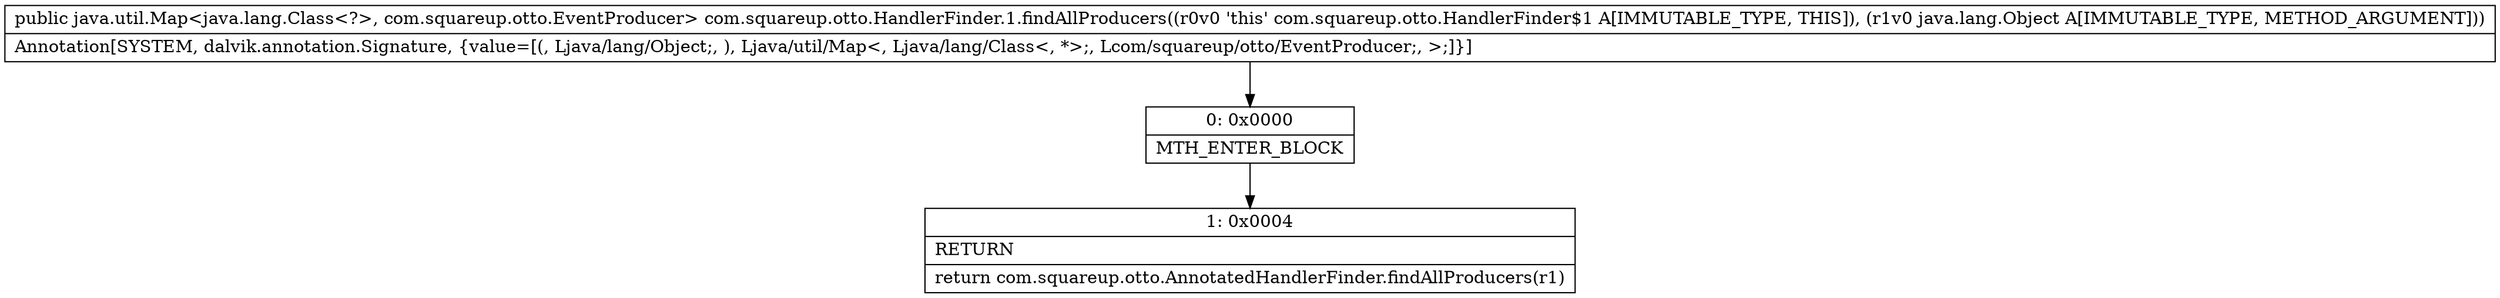 digraph "CFG forcom.squareup.otto.HandlerFinder.1.findAllProducers(Ljava\/lang\/Object;)Ljava\/util\/Map;" {
Node_0 [shape=record,label="{0\:\ 0x0000|MTH_ENTER_BLOCK\l}"];
Node_1 [shape=record,label="{1\:\ 0x0004|RETURN\l|return com.squareup.otto.AnnotatedHandlerFinder.findAllProducers(r1)\l}"];
MethodNode[shape=record,label="{public java.util.Map\<java.lang.Class\<?\>, com.squareup.otto.EventProducer\> com.squareup.otto.HandlerFinder.1.findAllProducers((r0v0 'this' com.squareup.otto.HandlerFinder$1 A[IMMUTABLE_TYPE, THIS]), (r1v0 java.lang.Object A[IMMUTABLE_TYPE, METHOD_ARGUMENT]))  | Annotation[SYSTEM, dalvik.annotation.Signature, \{value=[(, Ljava\/lang\/Object;, ), Ljava\/util\/Map\<, Ljava\/lang\/Class\<, *\>;, Lcom\/squareup\/otto\/EventProducer;, \>;]\}]\l}"];
MethodNode -> Node_0;
Node_0 -> Node_1;
}

